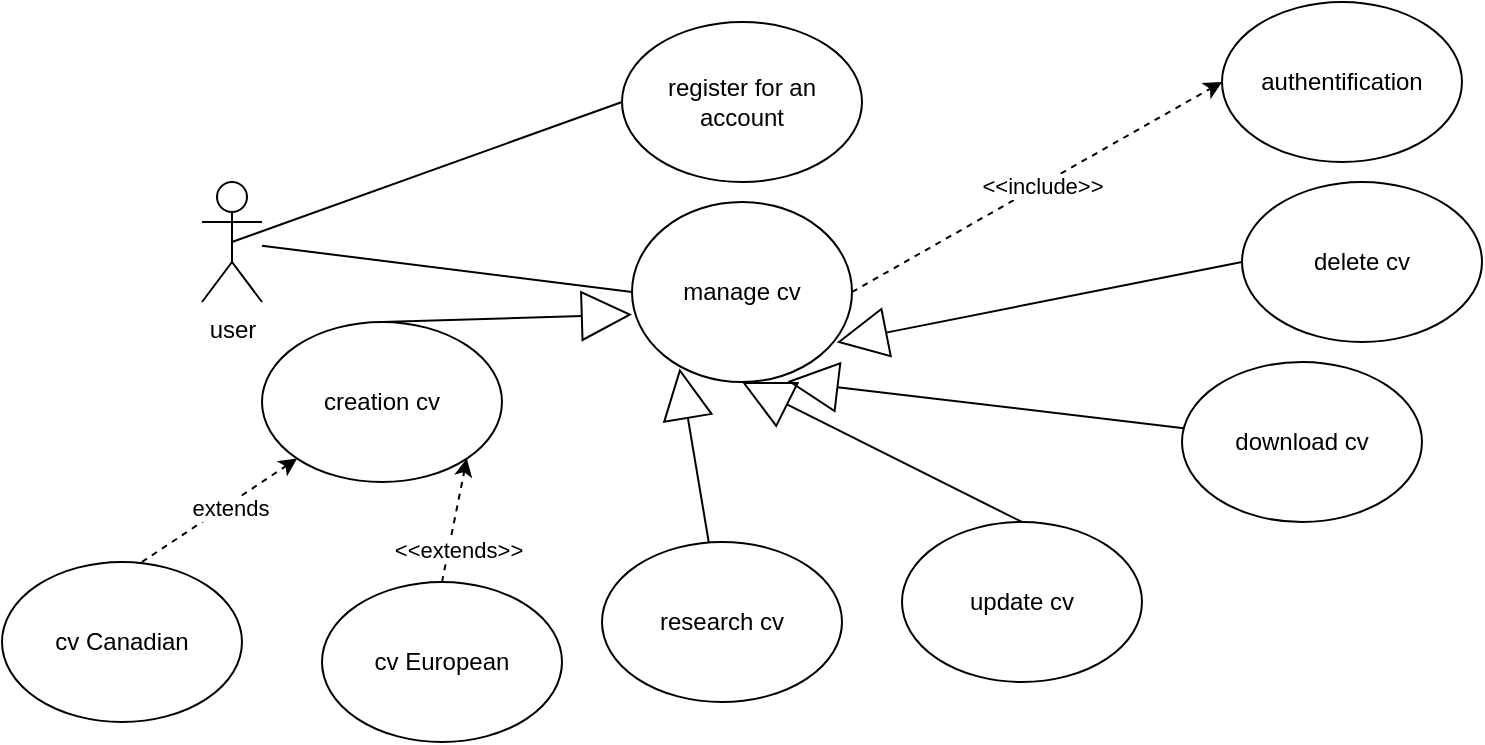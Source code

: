 <mxfile version="26.0.16">
  <diagram name="Page-1" id="N2eR4COiIx6cFjclAygJ">
    <mxGraphModel dx="1006" dy="537" grid="1" gridSize="10" guides="1" tooltips="1" connect="1" arrows="1" fold="1" page="1" pageScale="1" pageWidth="850" pageHeight="1100" math="0" shadow="0">
      <root>
        <mxCell id="0" />
        <mxCell id="1" parent="0" />
        <mxCell id="sqOa50Qf9UtghAR2e3vp-5" style="rounded=0;orthogonalLoop=1;jettySize=auto;html=1;exitX=0.5;exitY=0.5;exitDx=0;exitDy=0;exitPerimeter=0;endArrow=none;startFill=0;entryX=0;entryY=0.5;entryDx=0;entryDy=0;" edge="1" parent="1" source="sqOa50Qf9UtghAR2e3vp-1" target="sqOa50Qf9UtghAR2e3vp-4">
          <mxGeometry relative="1" as="geometry">
            <mxPoint x="190" y="210" as="targetPoint" />
          </mxGeometry>
        </mxCell>
        <mxCell id="sqOa50Qf9UtghAR2e3vp-8" style="rounded=0;orthogonalLoop=1;jettySize=auto;html=1;entryX=0;entryY=0.5;entryDx=0;entryDy=0;endArrow=none;startFill=0;" edge="1" parent="1" source="sqOa50Qf9UtghAR2e3vp-1" target="sqOa50Qf9UtghAR2e3vp-7">
          <mxGeometry relative="1" as="geometry" />
        </mxCell>
        <mxCell id="sqOa50Qf9UtghAR2e3vp-1" value="user" style="shape=umlActor;verticalLabelPosition=bottom;verticalAlign=top;html=1;outlineConnect=0;" vertex="1" parent="1">
          <mxGeometry x="100" y="210" width="30" height="60" as="geometry" />
        </mxCell>
        <mxCell id="sqOa50Qf9UtghAR2e3vp-4" value="register for an account" style="ellipse;whiteSpace=wrap;html=1;" vertex="1" parent="1">
          <mxGeometry x="310" y="130" width="120" height="80" as="geometry" />
        </mxCell>
        <mxCell id="sqOa50Qf9UtghAR2e3vp-6" value="authentification" style="ellipse;whiteSpace=wrap;html=1;" vertex="1" parent="1">
          <mxGeometry x="610" y="120" width="120" height="80" as="geometry" />
        </mxCell>
        <mxCell id="sqOa50Qf9UtghAR2e3vp-9" style="rounded=0;orthogonalLoop=1;jettySize=auto;html=1;exitX=1;exitY=0.5;exitDx=0;exitDy=0;entryX=0;entryY=0.5;entryDx=0;entryDy=0;endArrow=classic;startFill=0;dashed=1;endFill=1;" edge="1" parent="1" source="sqOa50Qf9UtghAR2e3vp-7" target="sqOa50Qf9UtghAR2e3vp-6">
          <mxGeometry relative="1" as="geometry" />
        </mxCell>
        <mxCell id="sqOa50Qf9UtghAR2e3vp-10" value="&amp;lt;&amp;lt;include&amp;gt;&amp;gt;" style="edgeLabel;html=1;align=center;verticalAlign=middle;resizable=0;points=[];" vertex="1" connectable="0" parent="sqOa50Qf9UtghAR2e3vp-9">
          <mxGeometry x="0.024" y="-1" relative="1" as="geometry">
            <mxPoint x="-1" as="offset" />
          </mxGeometry>
        </mxCell>
        <mxCell id="sqOa50Qf9UtghAR2e3vp-7" value="manage cv" style="ellipse;whiteSpace=wrap;html=1;" vertex="1" parent="1">
          <mxGeometry x="315" y="220" width="110" height="90" as="geometry" />
        </mxCell>
        <mxCell id="sqOa50Qf9UtghAR2e3vp-18" style="rounded=0;orthogonalLoop=1;jettySize=auto;html=1;exitX=0.5;exitY=0;exitDx=0;exitDy=0;entryX=1;entryY=1;entryDx=0;entryDy=0;dashed=1;" edge="1" parent="1" source="sqOa50Qf9UtghAR2e3vp-17" target="sqOa50Qf9UtghAR2e3vp-13">
          <mxGeometry relative="1" as="geometry" />
        </mxCell>
        <mxCell id="sqOa50Qf9UtghAR2e3vp-31" value="&amp;lt;&amp;lt;extends&amp;gt;&amp;gt;" style="edgeLabel;html=1;align=center;verticalAlign=middle;resizable=0;points=[];" vertex="1" connectable="0" parent="sqOa50Qf9UtghAR2e3vp-18">
          <mxGeometry x="-0.156" y="1" relative="1" as="geometry">
            <mxPoint x="3" y="10" as="offset" />
          </mxGeometry>
        </mxCell>
        <mxCell id="sqOa50Qf9UtghAR2e3vp-13" value="creation cv" style="ellipse;whiteSpace=wrap;html=1;" vertex="1" parent="1">
          <mxGeometry x="130" y="280" width="120" height="80" as="geometry" />
        </mxCell>
        <mxCell id="sqOa50Qf9UtghAR2e3vp-15" style="rounded=0;orthogonalLoop=1;jettySize=auto;html=1;exitX=0.5;exitY=0;exitDx=0;exitDy=0;entryX=0;entryY=0.625;entryDx=0;entryDy=0;entryPerimeter=0;endArrow=block;endFill=0;endSize=23;" edge="1" parent="1" source="sqOa50Qf9UtghAR2e3vp-13" target="sqOa50Qf9UtghAR2e3vp-7">
          <mxGeometry relative="1" as="geometry" />
        </mxCell>
        <mxCell id="sqOa50Qf9UtghAR2e3vp-16" value="cv Canadian" style="ellipse;whiteSpace=wrap;html=1;" vertex="1" parent="1">
          <mxGeometry y="400" width="120" height="80" as="geometry" />
        </mxCell>
        <mxCell id="sqOa50Qf9UtghAR2e3vp-17" value="cv European" style="ellipse;whiteSpace=wrap;html=1;" vertex="1" parent="1">
          <mxGeometry x="160" y="410" width="120" height="80" as="geometry" />
        </mxCell>
        <mxCell id="sqOa50Qf9UtghAR2e3vp-19" style="rounded=0;orthogonalLoop=1;jettySize=auto;html=1;exitX=0.583;exitY=0;exitDx=0;exitDy=0;entryX=0;entryY=1;entryDx=0;entryDy=0;dashed=1;exitPerimeter=0;" edge="1" parent="1" source="sqOa50Qf9UtghAR2e3vp-16" target="sqOa50Qf9UtghAR2e3vp-13">
          <mxGeometry relative="1" as="geometry" />
        </mxCell>
        <mxCell id="sqOa50Qf9UtghAR2e3vp-32" value="extends" style="edgeLabel;html=1;align=center;verticalAlign=middle;resizable=0;points=[];" vertex="1" connectable="0" parent="sqOa50Qf9UtghAR2e3vp-19">
          <mxGeometry x="0.101" y="-2" relative="1" as="geometry">
            <mxPoint as="offset" />
          </mxGeometry>
        </mxCell>
        <mxCell id="sqOa50Qf9UtghAR2e3vp-21" value="research cv" style="ellipse;whiteSpace=wrap;html=1;" vertex="1" parent="1">
          <mxGeometry x="300" y="390" width="120" height="80" as="geometry" />
        </mxCell>
        <mxCell id="sqOa50Qf9UtghAR2e3vp-28" style="rounded=0;orthogonalLoop=1;jettySize=auto;html=1;exitX=0.5;exitY=0;exitDx=0;exitDy=0;endArrow=block;endFill=0;entryX=0.5;entryY=1;entryDx=0;entryDy=0;endSize=23;" edge="1" parent="1" source="sqOa50Qf9UtghAR2e3vp-22" target="sqOa50Qf9UtghAR2e3vp-7">
          <mxGeometry relative="1" as="geometry">
            <mxPoint x="400" y="330" as="targetPoint" />
          </mxGeometry>
        </mxCell>
        <mxCell id="sqOa50Qf9UtghAR2e3vp-22" value="update cv" style="ellipse;whiteSpace=wrap;html=1;" vertex="1" parent="1">
          <mxGeometry x="450" y="380" width="120" height="80" as="geometry" />
        </mxCell>
        <mxCell id="sqOa50Qf9UtghAR2e3vp-24" value="download cv" style="ellipse;whiteSpace=wrap;html=1;" vertex="1" parent="1">
          <mxGeometry x="590" y="300" width="120" height="80" as="geometry" />
        </mxCell>
        <mxCell id="sqOa50Qf9UtghAR2e3vp-25" value="delete cv" style="ellipse;whiteSpace=wrap;html=1;" vertex="1" parent="1">
          <mxGeometry x="620" y="210" width="120" height="80" as="geometry" />
        </mxCell>
        <mxCell id="sqOa50Qf9UtghAR2e3vp-26" style="rounded=0;orthogonalLoop=1;jettySize=auto;html=1;exitX=0;exitY=0.5;exitDx=0;exitDy=0;entryX=0.931;entryY=0.78;entryDx=0;entryDy=0;entryPerimeter=0;endArrow=block;endFill=0;endSize=23;" edge="1" parent="1" source="sqOa50Qf9UtghAR2e3vp-25" target="sqOa50Qf9UtghAR2e3vp-7">
          <mxGeometry relative="1" as="geometry" />
        </mxCell>
        <mxCell id="sqOa50Qf9UtghAR2e3vp-27" style="rounded=0;orthogonalLoop=1;jettySize=auto;html=1;entryX=0.707;entryY=0.996;entryDx=0;entryDy=0;entryPerimeter=0;endArrow=block;endFill=0;endSize=23;" edge="1" parent="1" source="sqOa50Qf9UtghAR2e3vp-24" target="sqOa50Qf9UtghAR2e3vp-7">
          <mxGeometry relative="1" as="geometry" />
        </mxCell>
        <mxCell id="sqOa50Qf9UtghAR2e3vp-30" style="rounded=0;orthogonalLoop=1;jettySize=auto;html=1;entryX=0.216;entryY=0.924;entryDx=0;entryDy=0;entryPerimeter=0;endArrow=block;endFill=0;endSize=23;" edge="1" parent="1" source="sqOa50Qf9UtghAR2e3vp-21" target="sqOa50Qf9UtghAR2e3vp-7">
          <mxGeometry relative="1" as="geometry" />
        </mxCell>
      </root>
    </mxGraphModel>
  </diagram>
</mxfile>
